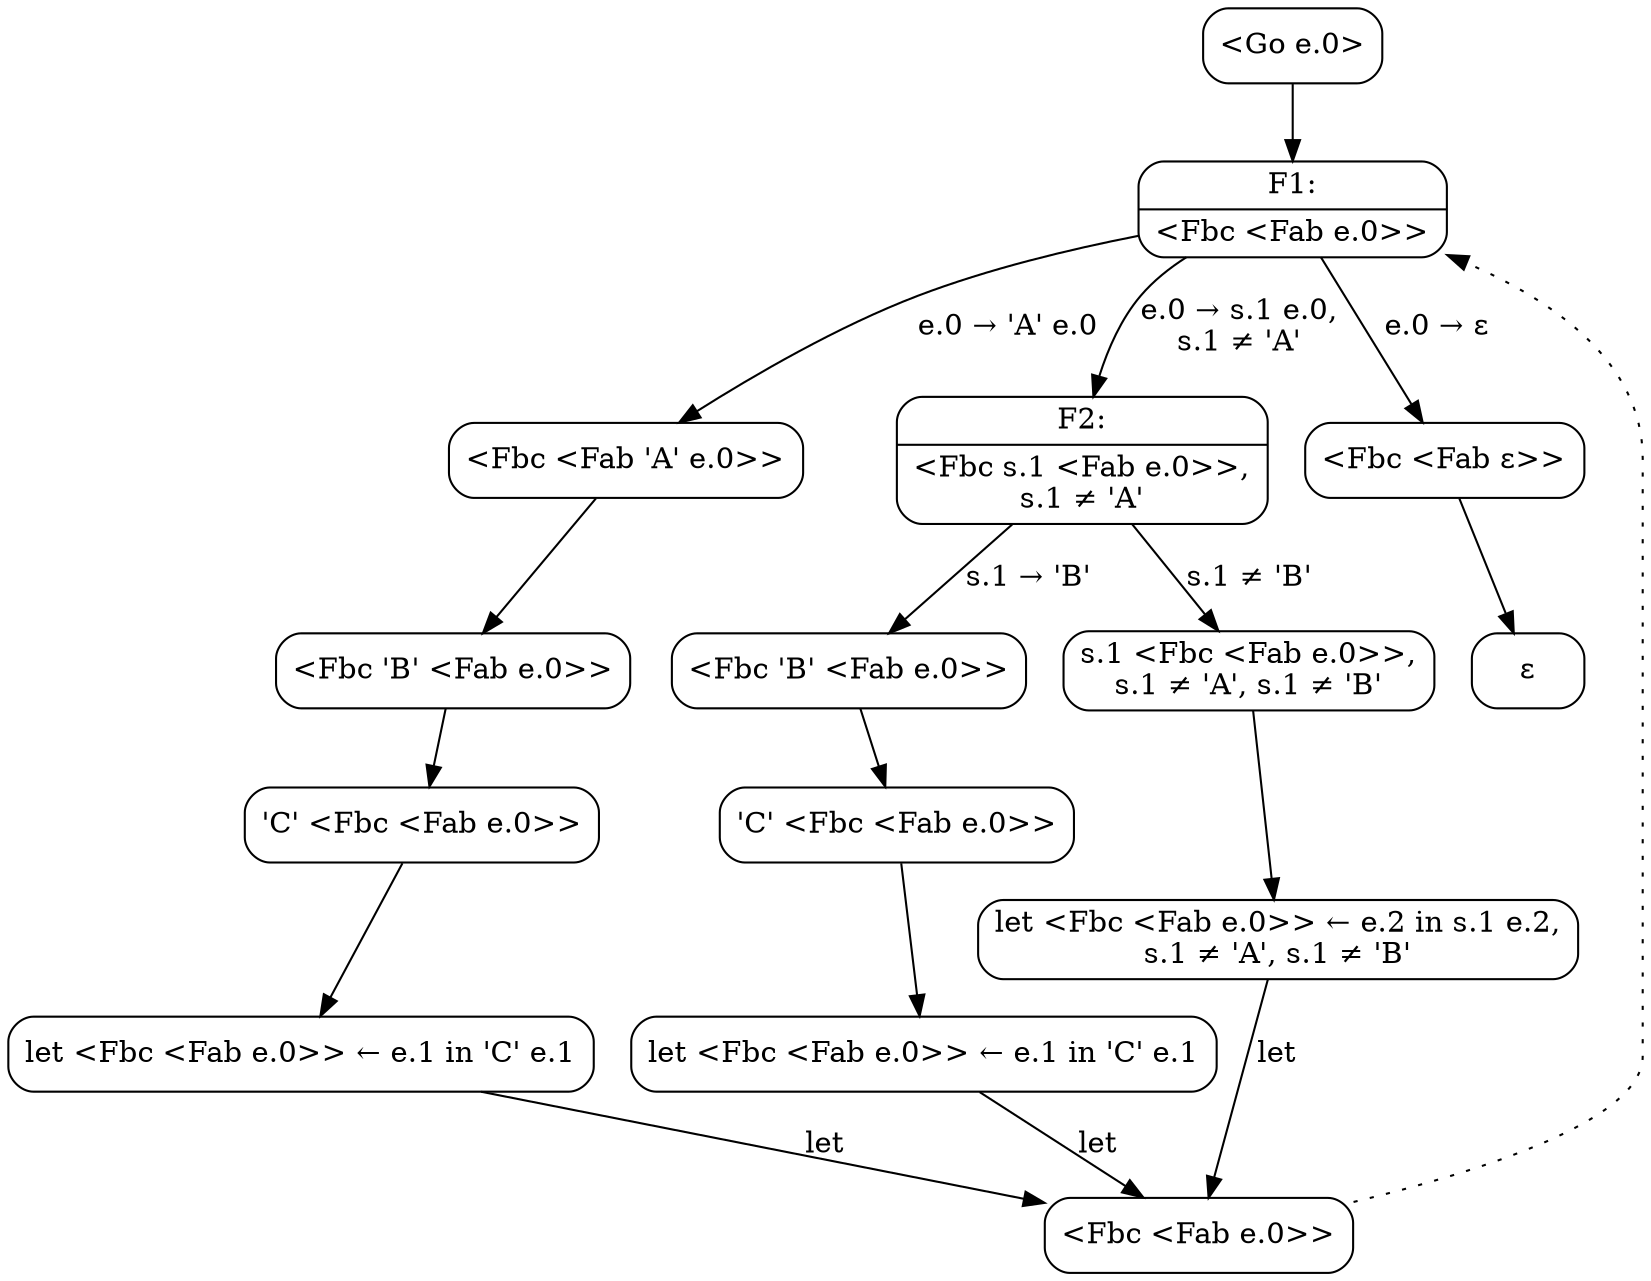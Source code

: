 digraph {
  node [shape=box, style=rounded];

  C0 [label="<Go e.0>"];
  C1 [shape=record, label="{F1:|\<Fbc \<Fab e.0\>\>}"];
  C0 -> C1;
  C2 [label="<Fbc <Fab 'A' e.0>>"];
  C1 -> C2 [label="e.0 → 'A' e.0"];
  C3 [label="<Fbc 'B' <Fab e.0>>"];
  C2 -> C3;
  C4 [label="'C' <Fbc <Fab e.0>>"];
  C3 -> C4;
  C5 [label="let <Fbc <Fab e.0>> ← e.1 in 'C' e.1"];
  C4 -> C5;
  C6 [label="<Fbc <Fab e.0>>"];
  C5 -> C6 [label="let"];
  C6 -> C1 [style="dotted"];
  C7 [shape=record, label="{F2:|\<Fbc s.1 \<Fab e.0\>\>,\ns.1 ≠ 'A'}"];
  C1 -> C7 [label="e.0 → s.1 e.0,\ns.1 ≠ 'A'"];
  C8 [label="<Fbc 'B' <Fab e.0>>"];
  C7 -> C8 [label="s.1 → 'B'"];
  C9 [label="'C' <Fbc <Fab e.0>>"];
  C8 -> C9;
  C10 [label="let <Fbc <Fab e.0>> ← e.1 in 'C' e.1"];
  C9 -> C10;
  C10 -> C6 [label="let"];
  C11 [label="s.1 <Fbc <Fab e.0>>,\ns.1 ≠ 'A', s.1 ≠ 'B'"];
  C7 -> C11 [label="s.1 ≠ 'B'"];
  C12 [label="let <Fbc <Fab e.0>> ← e.2 in s.1 e.2,\ns.1 ≠ 'A', s.1 ≠ 'B'"];
  C11 -> C12;
  C12 -> C6 [label="let"];
  C13 [label="<Fbc <Fab ε>>"];
  C1 -> C13 [label="e.0 → ε"];
  C14 [label="ε"];
  C13 -> C14;
}
